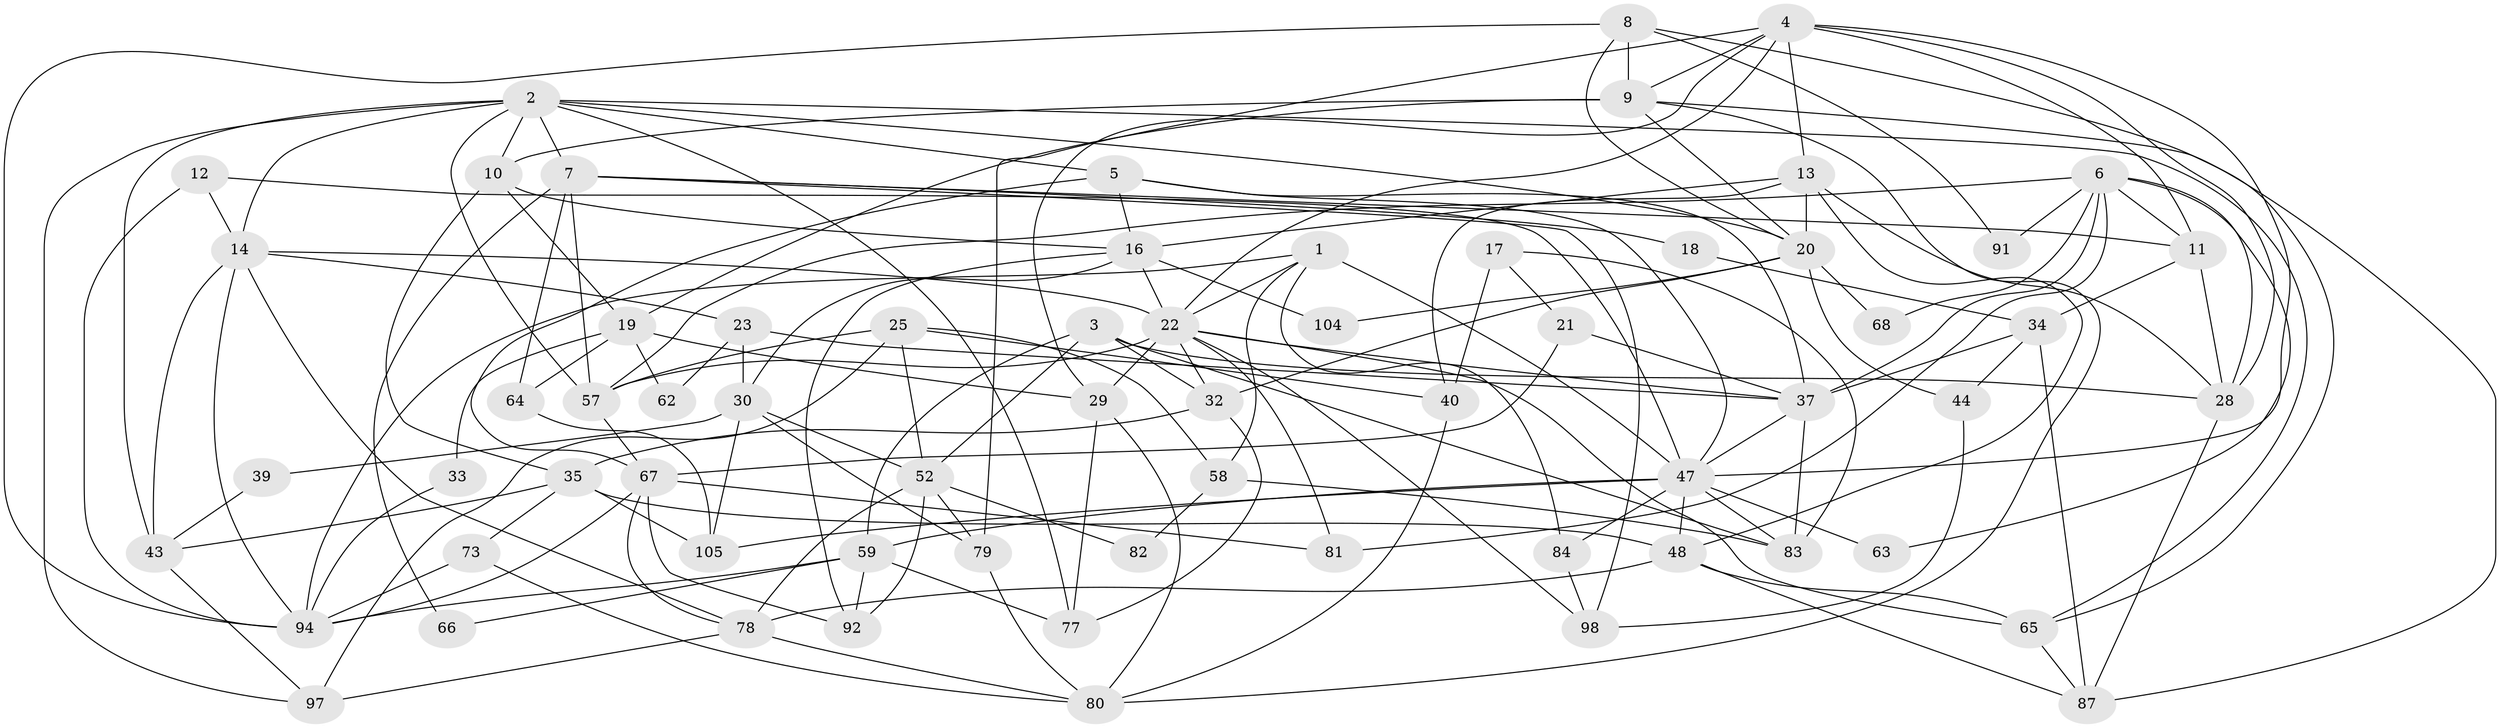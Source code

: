 // Generated by graph-tools (version 1.1) at 2025/52/02/27/25 19:52:03]
// undirected, 65 vertices, 162 edges
graph export_dot {
graph [start="1"]
  node [color=gray90,style=filled];
  1;
  2 [super="+42"];
  3 [super="+85"];
  4 [super="+74"];
  5 [super="+24"];
  6 [super="+31"];
  7 [super="+15"];
  8;
  9 [super="+56"];
  10 [super="+26"];
  11;
  12;
  13 [super="+27"];
  14 [super="+75"];
  16 [super="+69"];
  17;
  18;
  19 [super="+55"];
  20 [super="+36"];
  21 [super="+41"];
  22 [super="+38"];
  23;
  25 [super="+49"];
  28 [super="+46"];
  29 [super="+45"];
  30 [super="+50"];
  32 [super="+90"];
  33;
  34 [super="+88"];
  35 [super="+71"];
  37 [super="+72"];
  39;
  40 [super="+60"];
  43 [super="+53"];
  44 [super="+51"];
  47 [super="+99"];
  48 [super="+76"];
  52 [super="+54"];
  57 [super="+95"];
  58;
  59 [super="+61"];
  62;
  63;
  64 [super="+103"];
  65 [super="+89"];
  66;
  67 [super="+70"];
  68;
  73;
  77 [super="+86"];
  78 [super="+93"];
  79;
  80 [super="+96"];
  81;
  82;
  83 [super="+102"];
  84;
  87 [super="+100"];
  91;
  92;
  94 [super="+101"];
  97;
  98;
  104;
  105;
  1 -- 47;
  1 -- 94;
  1 -- 58;
  1 -- 84;
  1 -- 22;
  2 -- 65;
  2 -- 14;
  2 -- 5;
  2 -- 77;
  2 -- 20;
  2 -- 97;
  2 -- 7;
  2 -- 57;
  2 -- 10;
  2 -- 43;
  3 -- 28;
  3 -- 59;
  3 -- 52;
  3 -- 32;
  3 -- 83;
  4 -- 28;
  4 -- 13;
  4 -- 22;
  4 -- 9;
  4 -- 11;
  4 -- 79;
  4 -- 29;
  4 -- 47;
  5 -- 16;
  5 -- 37;
  5 -- 47;
  5 -- 67 [weight=2];
  6 -- 11;
  6 -- 57;
  6 -- 63;
  6 -- 91;
  6 -- 37 [weight=2];
  6 -- 28;
  6 -- 81;
  6 -- 68;
  7 -- 98;
  7 -- 66;
  7 -- 64;
  7 -- 18;
  7 -- 11;
  7 -- 57;
  8 -- 9;
  8 -- 20;
  8 -- 91;
  8 -- 94;
  8 -- 65;
  9 -- 19;
  9 -- 87;
  9 -- 80;
  9 -- 10;
  9 -- 20;
  10 -- 16;
  10 -- 19;
  10 -- 35;
  11 -- 28;
  11 -- 34;
  12 -- 94;
  12 -- 14;
  12 -- 47;
  13 -- 28;
  13 -- 48;
  13 -- 20;
  13 -- 16;
  13 -- 40;
  14 -- 23;
  14 -- 78;
  14 -- 94;
  14 -- 43;
  14 -- 22;
  16 -- 104;
  16 -- 30;
  16 -- 92;
  16 -- 22;
  17 -- 83;
  17 -- 21 [weight=2];
  17 -- 40;
  18 -- 34;
  19 -- 33;
  19 -- 62;
  19 -- 64;
  19 -- 29;
  20 -- 32;
  20 -- 104;
  20 -- 68;
  20 -- 44;
  21 -- 37;
  21 -- 67;
  22 -- 57;
  22 -- 32;
  22 -- 98;
  22 -- 81;
  22 -- 29;
  22 -- 37;
  22 -- 65;
  23 -- 37;
  23 -- 30;
  23 -- 62;
  25 -- 97;
  25 -- 57;
  25 -- 40;
  25 -- 58;
  25 -- 52;
  28 -- 87;
  29 -- 80;
  29 -- 77;
  30 -- 52;
  30 -- 105;
  30 -- 79;
  30 -- 39;
  32 -- 35;
  32 -- 77;
  33 -- 94;
  34 -- 87 [weight=2];
  34 -- 44;
  34 -- 37;
  35 -- 105 [weight=2];
  35 -- 43;
  35 -- 48;
  35 -- 73;
  37 -- 47;
  37 -- 83;
  39 -- 43;
  40 -- 80;
  43 -- 97;
  44 -- 98;
  47 -- 59;
  47 -- 105;
  47 -- 48;
  47 -- 83;
  47 -- 84;
  47 -- 63;
  48 -- 78;
  48 -- 65;
  48 -- 87;
  52 -- 78;
  52 -- 82;
  52 -- 92;
  52 -- 79;
  57 -- 67;
  58 -- 83;
  58 -- 82;
  59 -- 77;
  59 -- 66;
  59 -- 92;
  59 -- 94;
  64 -- 105;
  65 -- 87;
  67 -- 81 [weight=2];
  67 -- 94;
  67 -- 92;
  67 -- 78;
  73 -- 80;
  73 -- 94;
  78 -- 97;
  78 -- 80;
  79 -- 80;
  84 -- 98;
}
